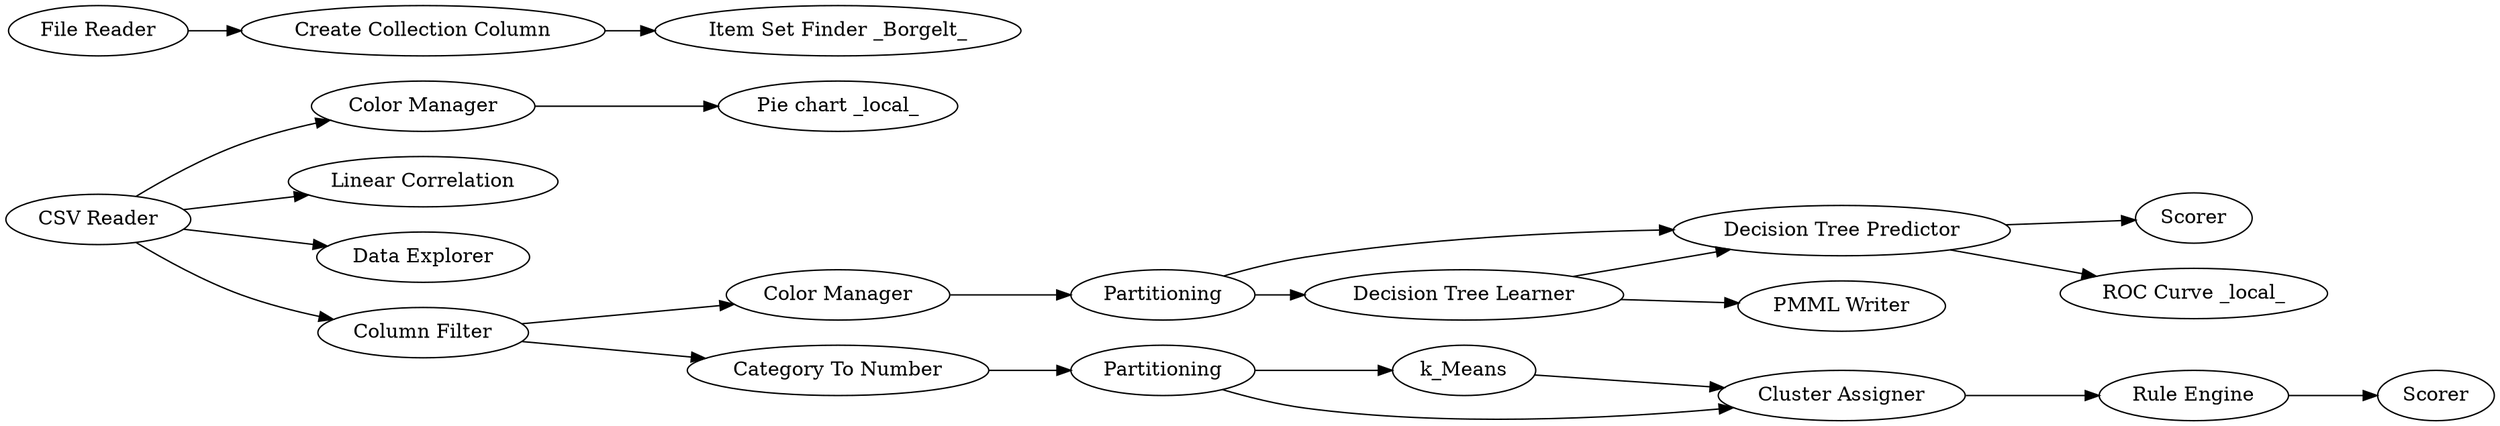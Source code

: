 digraph {
	1 [label="CSV Reader"]
	2 [label="Color Manager"]
	3 [label="Pie chart _local_"]
	4 [label="Linear Correlation"]
	5 [label="Data Explorer"]
	6 [label="Column Filter"]
	7 [label=Partitioning]
	8 [label="Decision Tree Learner"]
	9 [label="Decision Tree Predictor"]
	10 [label=Scorer]
	12 [label="ROC Curve _local_"]
	13 [label="PMML Writer"]
	14 [label="Color Manager"]
	15 [label="Category To Number"]
	16 [label=Partitioning]
	17 [label=k_Means]
	18 [label="Cluster Assigner"]
	19 [label="Rule Engine"]
	20 [label=Scorer]
	21 [label="File Reader"]
	22 [label="Create Collection Column"]
	23 [label="Item Set Finder _Borgelt_"]
	1 -> 2
	1 -> 5
	1 -> 4
	1 -> 6
	2 -> 3
	6 -> 14
	6 -> 15
	7 -> 9
	7 -> 8
	8 -> 9
	8 -> 13
	9 -> 10
	9 -> 12
	14 -> 7
	15 -> 16
	16 -> 17
	16 -> 18
	17 -> 18
	18 -> 19
	19 -> 20
	21 -> 22
	22 -> 23
	rankdir=LR
}
